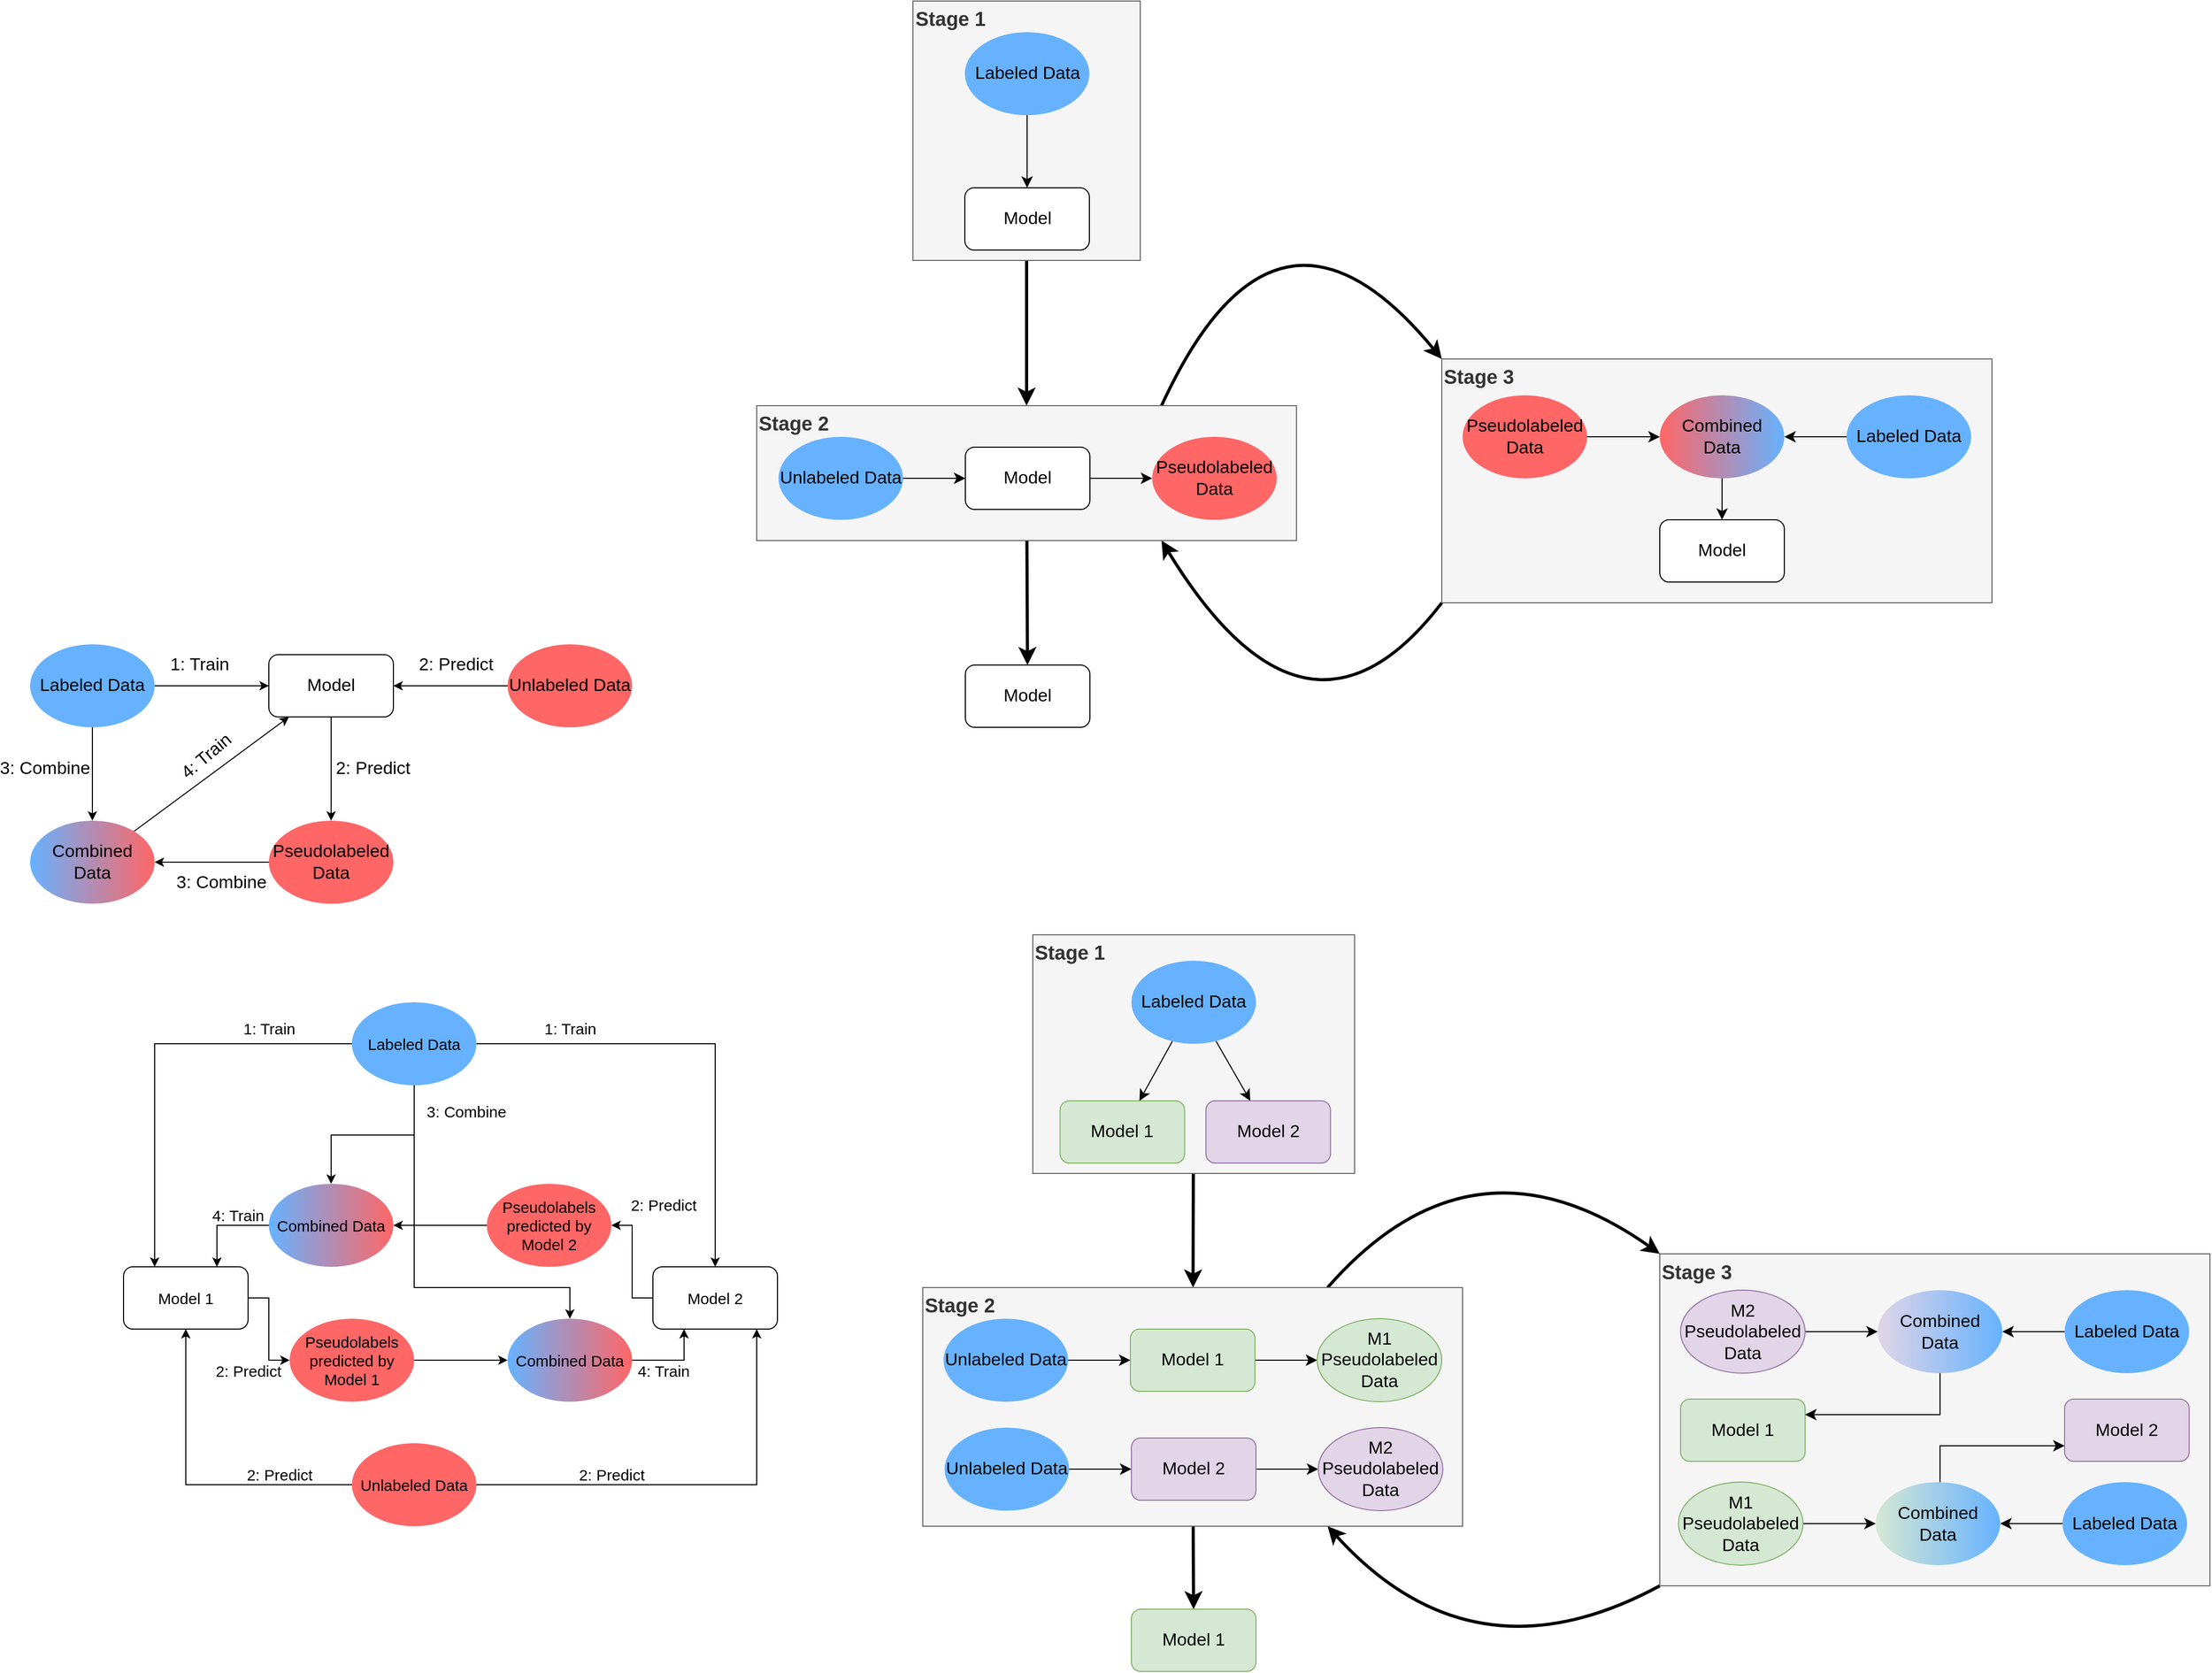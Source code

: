 <mxfile version="24.2.2" type="google">
  <diagram name="Page-1" id="wZglTM9HCwDDL1SL_Teq">
    <mxGraphModel grid="1" page="1" gridSize="10" guides="1" tooltips="1" connect="1" arrows="1" fold="1" pageScale="1" pageWidth="827" pageHeight="1169" math="0" shadow="0">
      <root>
        <mxCell id="0" />
        <mxCell id="1" parent="0" />
        <mxCell id="kZlUlrs9YMxouuJOMNI7-45" style="edgeStyle=none;curved=1;rounded=0;orthogonalLoop=1;jettySize=auto;html=1;exitX=0;exitY=1;exitDx=0;exitDy=0;entryX=0.75;entryY=1;entryDx=0;entryDy=0;fontSize=12;startSize=8;endSize=8;strokeWidth=3;" edge="1" parent="1" source="kZlUlrs9YMxouuJOMNI7-31" target="kZlUlrs9YMxouuJOMNI7-29">
          <mxGeometry relative="1" as="geometry">
            <Array as="points">
              <mxPoint x="1270" y="330" />
            </Array>
          </mxGeometry>
        </mxCell>
        <mxCell id="kZlUlrs9YMxouuJOMNI7-31" value="&lt;font style=&quot;font-size: 19px;&quot;&gt;&lt;b&gt;Stage 3&lt;/b&gt;&lt;/font&gt;" style="rounded=0;whiteSpace=wrap;html=1;fillColor=#f5f5f5;strokeColor=#666666;align=left;verticalAlign=top;fontColor=#333333;" vertex="1" parent="1">
          <mxGeometry x="1400" y="-75" width="530" height="235" as="geometry" />
        </mxCell>
        <mxCell id="kZlUlrs9YMxouuJOMNI7-37" style="edgeStyle=none;curved=1;rounded=0;orthogonalLoop=1;jettySize=auto;html=1;fontSize=12;startSize=8;endSize=8;strokeWidth=3;" edge="1" parent="1" source="kZlUlrs9YMxouuJOMNI7-30" target="kZlUlrs9YMxouuJOMNI7-29">
          <mxGeometry relative="1" as="geometry" />
        </mxCell>
        <mxCell id="kZlUlrs9YMxouuJOMNI7-30" value="&lt;font style=&quot;font-size: 19px;&quot;&gt;&lt;b&gt;Stage 1&lt;/b&gt;&lt;/font&gt;" style="rounded=0;whiteSpace=wrap;html=1;fillColor=#f5f5f5;strokeColor=#666666;align=left;verticalAlign=top;labelPosition=center;verticalLabelPosition=middle;fontColor=#333333;" vertex="1" parent="1">
          <mxGeometry x="890.5" y="-420" width="219" height="250" as="geometry" />
        </mxCell>
        <mxCell id="kZlUlrs9YMxouuJOMNI7-44" style="edgeStyle=none;curved=1;rounded=0;orthogonalLoop=1;jettySize=auto;html=1;exitX=0.75;exitY=0;exitDx=0;exitDy=0;entryX=0;entryY=0;entryDx=0;entryDy=0;fontSize=12;startSize=8;endSize=8;strokeWidth=3;" edge="1" parent="1" source="kZlUlrs9YMxouuJOMNI7-29" target="kZlUlrs9YMxouuJOMNI7-31">
          <mxGeometry relative="1" as="geometry">
            <Array as="points">
              <mxPoint x="1240" y="-270" />
            </Array>
          </mxGeometry>
        </mxCell>
        <mxCell id="kZlUlrs9YMxouuJOMNI7-47" style="edgeStyle=none;curved=1;rounded=0;orthogonalLoop=1;jettySize=auto;html=1;fontSize=12;startSize=8;endSize=8;strokeWidth=3;" edge="1" parent="1" source="kZlUlrs9YMxouuJOMNI7-29" target="kZlUlrs9YMxouuJOMNI7-46">
          <mxGeometry relative="1" as="geometry" />
        </mxCell>
        <mxCell id="kZlUlrs9YMxouuJOMNI7-29" value="&lt;font style=&quot;font-size: 19px;&quot;&gt;Stage 2&lt;/font&gt;" style="rounded=0;whiteSpace=wrap;html=1;fillColor=#f5f5f5;strokeColor=#666666;verticalAlign=top;align=left;fontStyle=1;fontColor=#333333;" vertex="1" parent="1">
          <mxGeometry x="740" y="-30" width="520" height="130" as="geometry" />
        </mxCell>
        <mxCell id="l80Nnk2uLp3bqs57k5p_-6" style="edgeStyle=orthogonalEdgeStyle;rounded=0;orthogonalLoop=1;jettySize=auto;html=1;fontSize=17;fontColor=#000000;" edge="1" parent="1" source="l80Nnk2uLp3bqs57k5p_-1" target="l80Nnk2uLp3bqs57k5p_-3">
          <mxGeometry relative="1" as="geometry" />
        </mxCell>
        <mxCell id="l80Nnk2uLp3bqs57k5p_-7" value="2: Predict" style="edgeLabel;html=1;align=center;verticalAlign=middle;resizable=0;points=[];fontSize=17;fontColor=#000000;labelBackgroundColor=none;" connectable="0" vertex="1" parent="l80Nnk2uLp3bqs57k5p_-6">
          <mxGeometry x="-0.272" y="1" relative="1" as="geometry">
            <mxPoint x="-10" y="-21" as="offset" />
          </mxGeometry>
        </mxCell>
        <mxCell id="l80Nnk2uLp3bqs57k5p_-1" value="Unlabeled Data" style="ellipse;whiteSpace=wrap;html=1;fillColor=#FF6666;fontColor=#000000;strokeColor=none;fontSize=17;" vertex="1" parent="1">
          <mxGeometry x="500" y="200" width="120" height="80" as="geometry" />
        </mxCell>
        <mxCell id="l80Nnk2uLp3bqs57k5p_-4" style="edgeStyle=orthogonalEdgeStyle;rounded=0;orthogonalLoop=1;jettySize=auto;html=1;entryX=0;entryY=0.5;entryDx=0;entryDy=0;fontSize=17;fontColor=#000000;" edge="1" parent="1" source="l80Nnk2uLp3bqs57k5p_-2" target="l80Nnk2uLp3bqs57k5p_-3">
          <mxGeometry relative="1" as="geometry" />
        </mxCell>
        <mxCell id="l80Nnk2uLp3bqs57k5p_-5" value="1: Train" style="edgeLabel;html=1;align=center;verticalAlign=middle;resizable=0;points=[];fontSize=17;fontColor=#000000;labelBackgroundColor=none;" connectable="0" vertex="1" parent="l80Nnk2uLp3bqs57k5p_-4">
          <mxGeometry x="-0.216" y="-1" relative="1" as="geometry">
            <mxPoint y="-21" as="offset" />
          </mxGeometry>
        </mxCell>
        <mxCell id="l80Nnk2uLp3bqs57k5p_-15" style="edgeStyle=orthogonalEdgeStyle;rounded=0;orthogonalLoop=1;jettySize=auto;html=1;fontSize=17;fontColor=#000000;" edge="1" parent="1" source="l80Nnk2uLp3bqs57k5p_-2" target="l80Nnk2uLp3bqs57k5p_-13">
          <mxGeometry relative="1" as="geometry" />
        </mxCell>
        <mxCell id="l80Nnk2uLp3bqs57k5p_-2" value="Labeled Data" style="ellipse;whiteSpace=wrap;html=1;fillColor=#66B2FF;strokeColor=none;fontSize=17;labelBackgroundColor=none;fontColor=#000000;" vertex="1" parent="1">
          <mxGeometry x="40" y="200" width="120" height="80" as="geometry" />
        </mxCell>
        <mxCell id="l80Nnk2uLp3bqs57k5p_-9" style="edgeStyle=orthogonalEdgeStyle;rounded=0;orthogonalLoop=1;jettySize=auto;html=1;fontSize=17;fontColor=#000000;" edge="1" parent="1" source="l80Nnk2uLp3bqs57k5p_-3" target="l80Nnk2uLp3bqs57k5p_-8">
          <mxGeometry relative="1" as="geometry" />
        </mxCell>
        <mxCell id="l80Nnk2uLp3bqs57k5p_-11" value="2: Predict" style="edgeLabel;html=1;align=center;verticalAlign=middle;resizable=0;points=[];fontSize=17;fontColor=#000000;labelBackgroundColor=none;" connectable="0" vertex="1" parent="l80Nnk2uLp3bqs57k5p_-9">
          <mxGeometry x="-0.109" y="3" relative="1" as="geometry">
            <mxPoint x="37" y="5" as="offset" />
          </mxGeometry>
        </mxCell>
        <mxCell id="l80Nnk2uLp3bqs57k5p_-3" value="Model" style="rounded=1;whiteSpace=wrap;html=1;fontSize=17;fontColor=#000000;" vertex="1" parent="1">
          <mxGeometry x="270" y="210" width="120" height="60" as="geometry" />
        </mxCell>
        <mxCell id="l80Nnk2uLp3bqs57k5p_-14" style="edgeStyle=orthogonalEdgeStyle;rounded=0;orthogonalLoop=1;jettySize=auto;html=1;fontSize=17;fontColor=#000000;" edge="1" parent="1" source="l80Nnk2uLp3bqs57k5p_-8" target="l80Nnk2uLp3bqs57k5p_-13">
          <mxGeometry relative="1" as="geometry" />
        </mxCell>
        <mxCell id="l80Nnk2uLp3bqs57k5p_-8" value="Pseudolabeled Data" style="ellipse;whiteSpace=wrap;html=1;fillColor=#FF6666;fontSize=17;strokeColor=none;fontColor=#000000;" vertex="1" parent="1">
          <mxGeometry x="270" y="370" width="120" height="80" as="geometry" />
        </mxCell>
        <mxCell id="l80Nnk2uLp3bqs57k5p_-16" style="rounded=0;orthogonalLoop=1;jettySize=auto;html=1;fontSize=17;fontColor=#000000;" edge="1" parent="1" source="l80Nnk2uLp3bqs57k5p_-13" target="l80Nnk2uLp3bqs57k5p_-3">
          <mxGeometry relative="1" as="geometry" />
        </mxCell>
        <mxCell id="l80Nnk2uLp3bqs57k5p_-13" value="Combined Data" style="ellipse;whiteSpace=wrap;html=1;gradientColor=#FF6666;gradientDirection=east;fillColor=#66B2FF;fontSize=17;strokeColor=none;fontColor=#000000;" vertex="1" parent="1">
          <mxGeometry x="40" y="370" width="120" height="80" as="geometry" />
        </mxCell>
        <mxCell id="l80Nnk2uLp3bqs57k5p_-25" style="edgeStyle=orthogonalEdgeStyle;rounded=0;orthogonalLoop=1;jettySize=auto;html=1;fontColor=#000000;fontSize=15;" edge="1" parent="1" source="l80Nnk2uLp3bqs57k5p_-18" target="l80Nnk2uLp3bqs57k5p_-20">
          <mxGeometry relative="1" as="geometry" />
        </mxCell>
        <mxCell id="l80Nnk2uLp3bqs57k5p_-49" style="edgeStyle=orthogonalEdgeStyle;rounded=0;orthogonalLoop=1;jettySize=auto;html=1;entryX=0.25;entryY=0;entryDx=0;entryDy=0;fontColor=#000000;fontSize=15;" edge="1" parent="1" source="l80Nnk2uLp3bqs57k5p_-18" target="l80Nnk2uLp3bqs57k5p_-19">
          <mxGeometry relative="1" as="geometry" />
        </mxCell>
        <mxCell id="l80Nnk2uLp3bqs57k5p_-50" style="edgeStyle=orthogonalEdgeStyle;rounded=0;orthogonalLoop=1;jettySize=auto;html=1;entryX=0.5;entryY=0;entryDx=0;entryDy=0;fontColor=#000000;fontSize=15;" edge="1" parent="1" source="l80Nnk2uLp3bqs57k5p_-18" target="l80Nnk2uLp3bqs57k5p_-42">
          <mxGeometry relative="1" as="geometry">
            <Array as="points">
              <mxPoint x="410" y="673" />
              <mxPoint x="330" y="673" />
            </Array>
          </mxGeometry>
        </mxCell>
        <mxCell id="l80Nnk2uLp3bqs57k5p_-59" style="edgeStyle=orthogonalEdgeStyle;rounded=0;orthogonalLoop=1;jettySize=auto;html=1;entryX=0.5;entryY=0;entryDx=0;entryDy=0;fontColor=#000000;fontSize=15;" edge="1" parent="1" source="l80Nnk2uLp3bqs57k5p_-18" target="l80Nnk2uLp3bqs57k5p_-41">
          <mxGeometry relative="1" as="geometry">
            <Array as="points">
              <mxPoint x="410" y="820" />
              <mxPoint x="560" y="820" />
            </Array>
          </mxGeometry>
        </mxCell>
        <mxCell id="l80Nnk2uLp3bqs57k5p_-18" value="Labeled Data" style="ellipse;whiteSpace=wrap;html=1;fillColor=#66B2FF;strokeColor=none;fontColor=#000000;fontSize=15;" vertex="1" parent="1">
          <mxGeometry x="350" y="545" width="120" height="80" as="geometry" />
        </mxCell>
        <mxCell id="l80Nnk2uLp3bqs57k5p_-28" style="edgeStyle=orthogonalEdgeStyle;rounded=0;orthogonalLoop=1;jettySize=auto;html=1;entryX=0;entryY=0.5;entryDx=0;entryDy=0;fontColor=#000000;fontSize=15;" edge="1" parent="1" source="l80Nnk2uLp3bqs57k5p_-19" target="l80Nnk2uLp3bqs57k5p_-26">
          <mxGeometry relative="1" as="geometry" />
        </mxCell>
        <mxCell id="l80Nnk2uLp3bqs57k5p_-19" value="Model 1" style="rounded=1;whiteSpace=wrap;html=1;fontColor=#000000;fontSize=15;" vertex="1" parent="1">
          <mxGeometry x="130" y="800" width="120" height="60" as="geometry" />
        </mxCell>
        <mxCell id="l80Nnk2uLp3bqs57k5p_-29" style="edgeStyle=orthogonalEdgeStyle;rounded=0;orthogonalLoop=1;jettySize=auto;html=1;exitX=0;exitY=0.5;exitDx=0;exitDy=0;entryX=1;entryY=0.5;entryDx=0;entryDy=0;fontColor=#000000;fontSize=15;" edge="1" parent="1" source="l80Nnk2uLp3bqs57k5p_-20" target="l80Nnk2uLp3bqs57k5p_-27">
          <mxGeometry relative="1" as="geometry" />
        </mxCell>
        <mxCell id="l80Nnk2uLp3bqs57k5p_-20" value="Model 2" style="rounded=1;whiteSpace=wrap;html=1;fontColor=#000000;fontSize=15;" vertex="1" parent="1">
          <mxGeometry x="640" y="800" width="120" height="60" as="geometry" />
        </mxCell>
        <mxCell id="l80Nnk2uLp3bqs57k5p_-22" style="edgeStyle=orthogonalEdgeStyle;rounded=0;orthogonalLoop=1;jettySize=auto;html=1;fontColor=#000000;fontSize=15;" edge="1" parent="1" source="l80Nnk2uLp3bqs57k5p_-21" target="l80Nnk2uLp3bqs57k5p_-19">
          <mxGeometry relative="1" as="geometry" />
        </mxCell>
        <mxCell id="l80Nnk2uLp3bqs57k5p_-23" style="edgeStyle=orthogonalEdgeStyle;rounded=0;orthogonalLoop=1;jettySize=auto;html=1;fontColor=#000000;fontSize=15;exitX=1;exitY=0.5;exitDx=0;exitDy=0;" edge="1" parent="1" source="l80Nnk2uLp3bqs57k5p_-21" target="l80Nnk2uLp3bqs57k5p_-20">
          <mxGeometry relative="1" as="geometry">
            <Array as="points">
              <mxPoint x="740" y="1010" />
            </Array>
          </mxGeometry>
        </mxCell>
        <mxCell id="l80Nnk2uLp3bqs57k5p_-21" value="Unlabeled Data" style="ellipse;whiteSpace=wrap;html=1;fillColor=#FF6666;fontColor=#000000;strokeColor=none;fontSize=15;" vertex="1" parent="1">
          <mxGeometry x="350" y="970" width="120" height="80" as="geometry" />
        </mxCell>
        <mxCell id="l80Nnk2uLp3bqs57k5p_-46" style="edgeStyle=orthogonalEdgeStyle;rounded=0;orthogonalLoop=1;jettySize=auto;html=1;fontColor=#000000;fontSize=15;" edge="1" parent="1" source="l80Nnk2uLp3bqs57k5p_-26" target="l80Nnk2uLp3bqs57k5p_-41">
          <mxGeometry relative="1" as="geometry" />
        </mxCell>
        <mxCell id="l80Nnk2uLp3bqs57k5p_-26" value="Pseudolabels predicted by Model 1" style="ellipse;whiteSpace=wrap;html=1;gradientColor=none;gradientDirection=east;fillColor=#FF6666;strokeColor=none;fontColor=#000000;fontSize=15;" vertex="1" parent="1">
          <mxGeometry x="290" y="850" width="120" height="80" as="geometry" />
        </mxCell>
        <mxCell id="l80Nnk2uLp3bqs57k5p_-45" style="edgeStyle=orthogonalEdgeStyle;rounded=0;orthogonalLoop=1;jettySize=auto;html=1;entryX=1;entryY=0.5;entryDx=0;entryDy=0;fontColor=#000000;fontSize=15;" edge="1" parent="1" source="l80Nnk2uLp3bqs57k5p_-27" target="l80Nnk2uLp3bqs57k5p_-42">
          <mxGeometry relative="1" as="geometry" />
        </mxCell>
        <mxCell id="l80Nnk2uLp3bqs57k5p_-27" value="Pseudolabels predicted by Model 2" style="ellipse;whiteSpace=wrap;html=1;gradientColor=none;gradientDirection=east;fillColor=#FF6666;strokeColor=none;fontColor=#000000;fontSize=15;" vertex="1" parent="1">
          <mxGeometry x="480" y="720" width="120" height="80" as="geometry" />
        </mxCell>
        <mxCell id="l80Nnk2uLp3bqs57k5p_-34" value="1: Train" style="edgeLabel;html=1;align=center;verticalAlign=middle;resizable=0;points=[];fontColor=#000000;fontSize=15;labelBackgroundColor=none;" connectable="0" vertex="1" parent="1">
          <mxGeometry x="560" y="570" as="geometry" />
        </mxCell>
        <mxCell id="l80Nnk2uLp3bqs57k5p_-35" value="2: Predict" style="edgeLabel;html=1;align=center;verticalAlign=middle;resizable=0;points=[];fontColor=#000000;fontSize=15;labelBackgroundColor=none;" connectable="0" vertex="1" parent="1">
          <mxGeometry x="600" y="1000" as="geometry" />
        </mxCell>
        <mxCell id="l80Nnk2uLp3bqs57k5p_-36" value="2: Predict" style="edgeLabel;html=1;align=center;verticalAlign=middle;resizable=0;points=[];fontColor=#000000;fontSize=15;labelBackgroundColor=none;" connectable="0" vertex="1" parent="1">
          <mxGeometry x="280" y="1000" as="geometry" />
        </mxCell>
        <mxCell id="l80Nnk2uLp3bqs57k5p_-37" value="3: Combine" style="edgeLabel;html=1;align=center;verticalAlign=middle;resizable=0;points=[];fontSize=17;fontColor=#000000;labelBackgroundColor=none;" connectable="0" vertex="1" parent="1">
          <mxGeometry x="220" y="419.998" as="geometry">
            <mxPoint x="4" y="10" as="offset" />
          </mxGeometry>
        </mxCell>
        <mxCell id="l80Nnk2uLp3bqs57k5p_-38" value="3: Combine" style="edgeLabel;html=1;align=center;verticalAlign=middle;resizable=0;points=[];fontSize=17;fontColor=#000000;labelBackgroundColor=none;" connectable="0" vertex="1" parent="1">
          <mxGeometry x="50" y="309.998" as="geometry">
            <mxPoint x="4" y="10" as="offset" />
          </mxGeometry>
        </mxCell>
        <mxCell id="l80Nnk2uLp3bqs57k5p_-40" value="4: Train" style="edgeLabel;html=1;align=center;verticalAlign=middle;resizable=0;points=[];fontSize=17;rotation=-40;fontColor=#000000;labelBackgroundColor=none;" connectable="0" vertex="1" parent="1">
          <mxGeometry x="219.998" y="300" as="geometry">
            <mxPoint x="-13" as="offset" />
          </mxGeometry>
        </mxCell>
        <mxCell id="l80Nnk2uLp3bqs57k5p_-47" style="edgeStyle=orthogonalEdgeStyle;rounded=0;orthogonalLoop=1;jettySize=auto;html=1;entryX=0.25;entryY=1;entryDx=0;entryDy=0;fontColor=#000000;fontSize=15;" edge="1" parent="1" source="l80Nnk2uLp3bqs57k5p_-41" target="l80Nnk2uLp3bqs57k5p_-20">
          <mxGeometry relative="1" as="geometry" />
        </mxCell>
        <mxCell id="l80Nnk2uLp3bqs57k5p_-41" value="Combined Data" style="ellipse;whiteSpace=wrap;html=1;gradientColor=#FF6666;gradientDirection=east;fillColor=#66B2FF;fontSize=15;strokeColor=none;fontColor=#000000;" vertex="1" parent="1">
          <mxGeometry x="500" y="850" width="120" height="80" as="geometry" />
        </mxCell>
        <mxCell id="l80Nnk2uLp3bqs57k5p_-43" style="edgeStyle=orthogonalEdgeStyle;rounded=0;orthogonalLoop=1;jettySize=auto;html=1;entryX=0.75;entryY=0;entryDx=0;entryDy=0;fontColor=#000000;fontSize=15;" edge="1" parent="1" source="l80Nnk2uLp3bqs57k5p_-42" target="l80Nnk2uLp3bqs57k5p_-19">
          <mxGeometry relative="1" as="geometry" />
        </mxCell>
        <mxCell id="l80Nnk2uLp3bqs57k5p_-42" value="Combined Data" style="ellipse;whiteSpace=wrap;html=1;gradientColor=#FF6666;gradientDirection=east;fillColor=#66B2FF;fontSize=15;strokeColor=none;fontColor=#000000;" vertex="1" parent="1">
          <mxGeometry x="270" y="720" width="120" height="80" as="geometry" />
        </mxCell>
        <mxCell id="l80Nnk2uLp3bqs57k5p_-52" value="1: Train" style="edgeLabel;html=1;align=center;verticalAlign=middle;resizable=0;points=[];fontColor=#000000;fontSize=15;labelBackgroundColor=none;" connectable="0" vertex="1" parent="1">
          <mxGeometry x="270" y="570" as="geometry" />
        </mxCell>
        <mxCell id="l80Nnk2uLp3bqs57k5p_-54" value="2: Predict" style="edgeLabel;html=1;align=center;verticalAlign=middle;resizable=0;points=[];fontColor=#000000;fontSize=15;labelBackgroundColor=none;" connectable="0" vertex="1" parent="1">
          <mxGeometry x="650" y="740" as="geometry" />
        </mxCell>
        <mxCell id="l80Nnk2uLp3bqs57k5p_-55" value="2: Predict" style="edgeLabel;html=1;align=center;verticalAlign=middle;resizable=0;points=[];fontColor=#000000;fontSize=15;labelBackgroundColor=none;" connectable="0" vertex="1" parent="1">
          <mxGeometry x="250" y="900" as="geometry" />
        </mxCell>
        <mxCell id="l80Nnk2uLp3bqs57k5p_-58" value="3: Combine" style="edgeLabel;html=1;align=center;verticalAlign=middle;resizable=0;points=[];fontColor=#000000;fontSize=15;labelBackgroundColor=none;" connectable="0" vertex="1" parent="1">
          <mxGeometry x="460" y="650" as="geometry" />
        </mxCell>
        <mxCell id="l80Nnk2uLp3bqs57k5p_-60" value="4: Train" style="edgeLabel;html=1;align=center;verticalAlign=middle;resizable=0;points=[];fontColor=#000000;fontSize=15;labelBackgroundColor=none;" connectable="0" vertex="1" parent="1">
          <mxGeometry x="240" y="750" as="geometry" />
        </mxCell>
        <mxCell id="l80Nnk2uLp3bqs57k5p_-62" value="4: Train" style="edgeLabel;html=1;align=center;verticalAlign=middle;resizable=0;points=[];fontColor=#000000;fontSize=15;labelBackgroundColor=none;" connectable="0" vertex="1" parent="1">
          <mxGeometry x="650" y="900" as="geometry" />
        </mxCell>
        <mxCell id="kZlUlrs9YMxouuJOMNI7-1" value="Model" style="rounded=1;whiteSpace=wrap;html=1;fontSize=17;fontColor=#000000;" vertex="1" parent="1">
          <mxGeometry x="1610" y="80" width="120" height="60" as="geometry" />
        </mxCell>
        <mxCell id="kZlUlrs9YMxouuJOMNI7-14" style="edgeStyle=none;curved=1;rounded=0;orthogonalLoop=1;jettySize=auto;html=1;fontSize=12;startSize=8;endSize=8;" edge="1" parent="1" source="kZlUlrs9YMxouuJOMNI7-4" target="kZlUlrs9YMxouuJOMNI7-7">
          <mxGeometry relative="1" as="geometry" />
        </mxCell>
        <mxCell id="kZlUlrs9YMxouuJOMNI7-4" value="Labeled Data" style="ellipse;whiteSpace=wrap;html=1;fillColor=#66B2FF;strokeColor=none;fontSize=17;labelBackgroundColor=none;fontColor=#000000;" vertex="1" parent="1">
          <mxGeometry x="1790" y="-40" width="120" height="80" as="geometry" />
        </mxCell>
        <mxCell id="kZlUlrs9YMxouuJOMNI7-17" style="edgeStyle=none;curved=1;rounded=0;orthogonalLoop=1;jettySize=auto;html=1;fontSize=12;startSize=8;endSize=8;" edge="1" parent="1" source="kZlUlrs9YMxouuJOMNI7-6" target="kZlUlrs9YMxouuJOMNI7-16">
          <mxGeometry relative="1" as="geometry" />
        </mxCell>
        <mxCell id="kZlUlrs9YMxouuJOMNI7-6" value="Unlabeled Data" style="ellipse;whiteSpace=wrap;html=1;fillColor=#66B2FF;fontColor=#000000;strokeColor=none;fontSize=17;" vertex="1" parent="1">
          <mxGeometry x="761" width="120" height="80" as="geometry" />
        </mxCell>
        <mxCell id="kZlUlrs9YMxouuJOMNI7-15" style="edgeStyle=none;curved=1;rounded=0;orthogonalLoop=1;jettySize=auto;html=1;fontSize=12;startSize=8;endSize=8;" edge="1" parent="1" source="kZlUlrs9YMxouuJOMNI7-7" target="kZlUlrs9YMxouuJOMNI7-1">
          <mxGeometry relative="1" as="geometry" />
        </mxCell>
        <mxCell id="kZlUlrs9YMxouuJOMNI7-7" value="Combined Data" style="ellipse;whiteSpace=wrap;html=1;gradientColor=#FF6666;gradientDirection=west;fillColor=#66B2FF;fontSize=17;strokeColor=none;fontColor=#000000;" vertex="1" parent="1">
          <mxGeometry x="1610" y="-40" width="120" height="80" as="geometry" />
        </mxCell>
        <mxCell id="kZlUlrs9YMxouuJOMNI7-13" style="edgeStyle=none;curved=1;rounded=0;orthogonalLoop=1;jettySize=auto;html=1;fontSize=12;startSize=8;endSize=8;" edge="1" parent="1" source="kZlUlrs9YMxouuJOMNI7-12" target="kZlUlrs9YMxouuJOMNI7-7">
          <mxGeometry relative="1" as="geometry" />
        </mxCell>
        <mxCell id="kZlUlrs9YMxouuJOMNI7-12" value="Pseudolabeled Data" style="ellipse;whiteSpace=wrap;html=1;fillColor=#FF6666;fontSize=17;strokeColor=none;fontColor=#000000;" vertex="1" parent="1">
          <mxGeometry x="1420" y="-40" width="120" height="80" as="geometry" />
        </mxCell>
        <mxCell id="kZlUlrs9YMxouuJOMNI7-19" style="edgeStyle=none;curved=1;rounded=0;orthogonalLoop=1;jettySize=auto;html=1;fontSize=12;startSize=8;endSize=8;" edge="1" parent="1" source="kZlUlrs9YMxouuJOMNI7-16" target="kZlUlrs9YMxouuJOMNI7-18">
          <mxGeometry relative="1" as="geometry" />
        </mxCell>
        <mxCell id="kZlUlrs9YMxouuJOMNI7-16" value="Model" style="rounded=1;whiteSpace=wrap;html=1;fontSize=17;fontColor=#000000;" vertex="1" parent="1">
          <mxGeometry x="941" y="10" width="120" height="60" as="geometry" />
        </mxCell>
        <mxCell id="kZlUlrs9YMxouuJOMNI7-18" value="Pseudolabeled Data" style="ellipse;whiteSpace=wrap;html=1;fillColor=#FF6666;fontSize=17;strokeColor=none;fontColor=#000000;" vertex="1" parent="1">
          <mxGeometry x="1121" width="120" height="80" as="geometry" />
        </mxCell>
        <mxCell id="kZlUlrs9YMxouuJOMNI7-20" value="Model" style="rounded=1;whiteSpace=wrap;html=1;fontSize=17;fontColor=#000000;" vertex="1" parent="1">
          <mxGeometry x="940.5" y="-240" width="120" height="60" as="geometry" />
        </mxCell>
        <mxCell id="kZlUlrs9YMxouuJOMNI7-27" style="edgeStyle=none;curved=1;rounded=0;orthogonalLoop=1;jettySize=auto;html=1;fontSize=12;startSize=8;endSize=8;" edge="1" parent="1" source="kZlUlrs9YMxouuJOMNI7-22" target="kZlUlrs9YMxouuJOMNI7-20">
          <mxGeometry relative="1" as="geometry" />
        </mxCell>
        <mxCell id="kZlUlrs9YMxouuJOMNI7-22" value="Labeled Data" style="ellipse;whiteSpace=wrap;html=1;fillColor=#66B2FF;strokeColor=none;fontSize=17;labelBackgroundColor=none;fontColor=#000000;" vertex="1" parent="1">
          <mxGeometry x="940.5" y="-390" width="120" height="80" as="geometry" />
        </mxCell>
        <mxCell id="kZlUlrs9YMxouuJOMNI7-46" value="Model" style="rounded=1;whiteSpace=wrap;html=1;fontSize=17;fontColor=#000000;" vertex="1" parent="1">
          <mxGeometry x="941" y="220" width="120" height="60" as="geometry" />
        </mxCell>
        <mxCell id="kZlUlrs9YMxouuJOMNI7-48" style="edgeStyle=none;curved=1;rounded=0;orthogonalLoop=1;jettySize=auto;html=1;exitX=0;exitY=1;exitDx=0;exitDy=0;entryX=0.75;entryY=1;entryDx=0;entryDy=0;fontSize=12;startSize=8;endSize=8;strokeWidth=3;" edge="1" parent="1" source="kZlUlrs9YMxouuJOMNI7-49" target="kZlUlrs9YMxouuJOMNI7-54">
          <mxGeometry relative="1" as="geometry">
            <Array as="points">
              <mxPoint x="1430" y="1205" />
            </Array>
          </mxGeometry>
        </mxCell>
        <mxCell id="kZlUlrs9YMxouuJOMNI7-49" value="&lt;font style=&quot;font-size: 19px;&quot;&gt;&lt;b&gt;Stage 3&lt;/b&gt;&lt;/font&gt;" style="rounded=0;whiteSpace=wrap;html=1;fillColor=#f5f5f5;strokeColor=#666666;align=left;verticalAlign=top;fontColor=#333333;" vertex="1" parent="1">
          <mxGeometry x="1610" y="787.5" width="530" height="320" as="geometry" />
        </mxCell>
        <mxCell id="kZlUlrs9YMxouuJOMNI7-50" style="edgeStyle=none;curved=1;rounded=0;orthogonalLoop=1;jettySize=auto;html=1;fontSize=12;startSize=8;endSize=8;strokeWidth=3;" edge="1" parent="1" source="kZlUlrs9YMxouuJOMNI7-51" target="kZlUlrs9YMxouuJOMNI7-54">
          <mxGeometry relative="1" as="geometry" />
        </mxCell>
        <mxCell id="kZlUlrs9YMxouuJOMNI7-51" value="&lt;font style=&quot;font-size: 19px;&quot;&gt;&lt;b&gt;Stage 1&lt;/b&gt;&lt;/font&gt;" style="rounded=0;whiteSpace=wrap;html=1;fillColor=#f5f5f5;strokeColor=#666666;align=left;verticalAlign=top;labelPosition=center;verticalLabelPosition=middle;fontColor=#333333;" vertex="1" parent="1">
          <mxGeometry x="1006" y="480" width="310" height="230" as="geometry" />
        </mxCell>
        <mxCell id="kZlUlrs9YMxouuJOMNI7-52" style="edgeStyle=none;curved=1;rounded=0;orthogonalLoop=1;jettySize=auto;html=1;exitX=0.75;exitY=0;exitDx=0;exitDy=0;entryX=0;entryY=0;entryDx=0;entryDy=0;fontSize=12;startSize=8;endSize=8;strokeWidth=3;" edge="1" parent="1" source="kZlUlrs9YMxouuJOMNI7-54" target="kZlUlrs9YMxouuJOMNI7-49">
          <mxGeometry relative="1" as="geometry">
            <Array as="points">
              <mxPoint x="1430" y="660" />
            </Array>
          </mxGeometry>
        </mxCell>
        <mxCell id="kZlUlrs9YMxouuJOMNI7-53" style="edgeStyle=none;curved=1;rounded=0;orthogonalLoop=1;jettySize=auto;html=1;fontSize=12;startSize=8;endSize=8;strokeWidth=3;" edge="1" parent="1" source="kZlUlrs9YMxouuJOMNI7-54" target="kZlUlrs9YMxouuJOMNI7-70">
          <mxGeometry relative="1" as="geometry" />
        </mxCell>
        <mxCell id="kZlUlrs9YMxouuJOMNI7-54" value="&lt;font style=&quot;font-size: 19px;&quot;&gt;Stage 2&lt;/font&gt;" style="rounded=0;whiteSpace=wrap;html=1;fillColor=#f5f5f5;strokeColor=#666666;verticalAlign=top;align=left;fontStyle=1;fontColor=#333333;" vertex="1" parent="1">
          <mxGeometry x="900" y="820" width="520" height="230" as="geometry" />
        </mxCell>
        <mxCell id="kZlUlrs9YMxouuJOMNI7-55" value="Model 1" style="rounded=1;whiteSpace=wrap;html=1;fontSize=17;fillColor=#d5e8d4;strokeColor=#82b366;" vertex="1" parent="1">
          <mxGeometry x="1630" y="927.5" width="120" height="60" as="geometry" />
        </mxCell>
        <mxCell id="kZlUlrs9YMxouuJOMNI7-56" style="edgeStyle=none;curved=1;rounded=0;orthogonalLoop=1;jettySize=auto;html=1;fontSize=12;startSize=8;endSize=8;" edge="1" parent="1" source="kZlUlrs9YMxouuJOMNI7-57" target="kZlUlrs9YMxouuJOMNI7-61">
          <mxGeometry relative="1" as="geometry" />
        </mxCell>
        <mxCell id="kZlUlrs9YMxouuJOMNI7-57" value="Labeled Data" style="ellipse;whiteSpace=wrap;html=1;fillColor=#66B2FF;strokeColor=none;fontSize=17;labelBackgroundColor=none;fontColor=#000000;" vertex="1" parent="1">
          <mxGeometry x="2000" y="822.5" width="120" height="80" as="geometry" />
        </mxCell>
        <mxCell id="kZlUlrs9YMxouuJOMNI7-58" style="edgeStyle=none;curved=1;rounded=0;orthogonalLoop=1;jettySize=auto;html=1;fontSize=12;startSize=8;endSize=8;" edge="1" parent="1" source="kZlUlrs9YMxouuJOMNI7-59" target="kZlUlrs9YMxouuJOMNI7-65">
          <mxGeometry relative="1" as="geometry" />
        </mxCell>
        <mxCell id="kZlUlrs9YMxouuJOMNI7-59" value="Unlabeled Data" style="ellipse;whiteSpace=wrap;html=1;fillColor=#66B2FF;fontColor=#000000;strokeColor=none;fontSize=17;" vertex="1" parent="1">
          <mxGeometry x="920" y="850" width="120" height="80" as="geometry" />
        </mxCell>
        <mxCell id="kZlUlrs9YMxouuJOMNI7-89" style="edgeStyle=orthogonalEdgeStyle;rounded=0;orthogonalLoop=1;jettySize=auto;html=1;entryX=1;entryY=0.25;entryDx=0;entryDy=0;fontSize=12;startSize=8;endSize=8;" edge="1" parent="1" source="kZlUlrs9YMxouuJOMNI7-61" target="kZlUlrs9YMxouuJOMNI7-55">
          <mxGeometry relative="1" as="geometry">
            <Array as="points">
              <mxPoint x="1880" y="942.5" />
            </Array>
          </mxGeometry>
        </mxCell>
        <mxCell id="kZlUlrs9YMxouuJOMNI7-61" value="Combined Data" style="ellipse;whiteSpace=wrap;html=1;gradientColor=#E1D5E7;gradientDirection=west;fillColor=#66B2FF;fontSize=17;strokeColor=none;fontColor=#000000;" vertex="1" parent="1">
          <mxGeometry x="1820" y="822.5" width="120" height="80" as="geometry" />
        </mxCell>
        <mxCell id="kZlUlrs9YMxouuJOMNI7-62" style="edgeStyle=none;curved=1;rounded=0;orthogonalLoop=1;jettySize=auto;html=1;fontSize=12;startSize=8;endSize=8;" edge="1" parent="1" source="kZlUlrs9YMxouuJOMNI7-63" target="kZlUlrs9YMxouuJOMNI7-61">
          <mxGeometry relative="1" as="geometry" />
        </mxCell>
        <mxCell id="kZlUlrs9YMxouuJOMNI7-63" value="M2 Pseudolabeled Data" style="ellipse;whiteSpace=wrap;html=1;fillColor=#E1D5E7;fontSize=17;strokeColor=#9673a6;" vertex="1" parent="1">
          <mxGeometry x="1630" y="822.5" width="120" height="80" as="geometry" />
        </mxCell>
        <mxCell id="kZlUlrs9YMxouuJOMNI7-64" style="edgeStyle=none;curved=1;rounded=0;orthogonalLoop=1;jettySize=auto;html=1;fontSize=12;startSize=8;endSize=8;" edge="1" parent="1" source="kZlUlrs9YMxouuJOMNI7-65" target="kZlUlrs9YMxouuJOMNI7-66">
          <mxGeometry relative="1" as="geometry" />
        </mxCell>
        <mxCell id="kZlUlrs9YMxouuJOMNI7-65" value="Model 1" style="rounded=1;whiteSpace=wrap;html=1;fontSize=17;fillColor=#d5e8d4;strokeColor=#82b366;" vertex="1" parent="1">
          <mxGeometry x="1100" y="860" width="120" height="60" as="geometry" />
        </mxCell>
        <mxCell id="kZlUlrs9YMxouuJOMNI7-66" value="M1 Pseudolabeled Data" style="ellipse;whiteSpace=wrap;html=1;fillColor=#d5e8d4;fontSize=17;strokeColor=#82b366;" vertex="1" parent="1">
          <mxGeometry x="1280" y="850" width="120" height="80" as="geometry" />
        </mxCell>
        <mxCell id="kZlUlrs9YMxouuJOMNI7-67" value="Model 1" style="rounded=1;whiteSpace=wrap;html=1;fontSize=17;fillColor=#d5e8d4;strokeColor=#82b366;" vertex="1" parent="1">
          <mxGeometry x="1032.25" y="640" width="120" height="60" as="geometry" />
        </mxCell>
        <mxCell id="kZlUlrs9YMxouuJOMNI7-68" style="edgeStyle=none;curved=1;rounded=0;orthogonalLoop=1;jettySize=auto;html=1;fontSize=12;startSize=8;endSize=8;" edge="1" parent="1" source="kZlUlrs9YMxouuJOMNI7-69" target="kZlUlrs9YMxouuJOMNI7-67">
          <mxGeometry relative="1" as="geometry" />
        </mxCell>
        <mxCell id="kZlUlrs9YMxouuJOMNI7-74" style="edgeStyle=none;curved=1;rounded=0;orthogonalLoop=1;jettySize=auto;html=1;fontSize=12;startSize=8;endSize=8;" edge="1" parent="1" source="kZlUlrs9YMxouuJOMNI7-69" target="kZlUlrs9YMxouuJOMNI7-71">
          <mxGeometry relative="1" as="geometry" />
        </mxCell>
        <mxCell id="kZlUlrs9YMxouuJOMNI7-69" value="Labeled Data" style="ellipse;whiteSpace=wrap;html=1;fillColor=#66B2FF;strokeColor=none;fontSize=17;labelBackgroundColor=none;fontColor=#000000;" vertex="1" parent="1">
          <mxGeometry x="1101" y="505" width="120" height="80" as="geometry" />
        </mxCell>
        <mxCell id="kZlUlrs9YMxouuJOMNI7-70" value="Model 1" style="rounded=1;whiteSpace=wrap;html=1;fontSize=17;fillColor=#d5e8d4;strokeColor=#82b366;" vertex="1" parent="1">
          <mxGeometry x="1101" y="1130" width="120" height="60" as="geometry" />
        </mxCell>
        <mxCell id="kZlUlrs9YMxouuJOMNI7-71" value="Model 2" style="rounded=1;whiteSpace=wrap;html=1;fontSize=17;fillColor=#e1d5e7;strokeColor=#9673a6;" vertex="1" parent="1">
          <mxGeometry x="1172.75" y="640" width="120" height="60" as="geometry" />
        </mxCell>
        <mxCell id="kZlUlrs9YMxouuJOMNI7-78" style="edgeStyle=none;curved=1;rounded=0;orthogonalLoop=1;jettySize=auto;html=1;fontSize=12;startSize=8;endSize=8;" edge="1" parent="1" source="kZlUlrs9YMxouuJOMNI7-75" target="kZlUlrs9YMxouuJOMNI7-76">
          <mxGeometry relative="1" as="geometry" />
        </mxCell>
        <mxCell id="kZlUlrs9YMxouuJOMNI7-75" value="Unlabeled Data" style="ellipse;whiteSpace=wrap;html=1;fillColor=#66B2FF;fontColor=#000000;strokeColor=none;fontSize=17;" vertex="1" parent="1">
          <mxGeometry x="921" y="955" width="120" height="80" as="geometry" />
        </mxCell>
        <mxCell id="kZlUlrs9YMxouuJOMNI7-79" style="edgeStyle=none;curved=1;rounded=0;orthogonalLoop=1;jettySize=auto;html=1;fontSize=12;startSize=8;endSize=8;" edge="1" parent="1" source="kZlUlrs9YMxouuJOMNI7-76" target="kZlUlrs9YMxouuJOMNI7-77">
          <mxGeometry relative="1" as="geometry" />
        </mxCell>
        <mxCell id="kZlUlrs9YMxouuJOMNI7-76" value="Model 2" style="rounded=1;whiteSpace=wrap;html=1;fontSize=17;fillColor=#e1d5e7;strokeColor=#9673a6;" vertex="1" parent="1">
          <mxGeometry x="1101" y="965" width="120" height="60" as="geometry" />
        </mxCell>
        <mxCell id="kZlUlrs9YMxouuJOMNI7-77" value="M2 Pseudolabeled Data" style="ellipse;whiteSpace=wrap;html=1;fillColor=#e1d5e7;fontSize=17;strokeColor=#9673a6;" vertex="1" parent="1">
          <mxGeometry x="1281" y="955" width="120" height="80" as="geometry" />
        </mxCell>
        <mxCell id="kZlUlrs9YMxouuJOMNI7-80" value="Model 2" style="rounded=1;whiteSpace=wrap;html=1;fontSize=17;fillColor=#e1d5e7;strokeColor=#9673a6;" vertex="1" parent="1">
          <mxGeometry x="2000" y="927.5" width="120" height="60" as="geometry" />
        </mxCell>
        <mxCell id="kZlUlrs9YMxouuJOMNI7-85" style="edgeStyle=none;curved=1;rounded=0;orthogonalLoop=1;jettySize=auto;html=1;fontSize=12;startSize=8;endSize=8;" edge="1" parent="1" source="kZlUlrs9YMxouuJOMNI7-81" target="kZlUlrs9YMxouuJOMNI7-82">
          <mxGeometry relative="1" as="geometry" />
        </mxCell>
        <mxCell id="kZlUlrs9YMxouuJOMNI7-81" value="Labeled Data" style="ellipse;whiteSpace=wrap;html=1;fillColor=#66B2FF;strokeColor=none;fontSize=17;labelBackgroundColor=none;fontColor=#000000;" vertex="1" parent="1">
          <mxGeometry x="1998" y="1007.5" width="120" height="80" as="geometry" />
        </mxCell>
        <mxCell id="kZlUlrs9YMxouuJOMNI7-88" style="edgeStyle=orthogonalEdgeStyle;rounded=0;orthogonalLoop=1;jettySize=auto;html=1;entryX=0;entryY=0.75;entryDx=0;entryDy=0;fontSize=12;startSize=8;endSize=8;" edge="1" parent="1" source="kZlUlrs9YMxouuJOMNI7-82" target="kZlUlrs9YMxouuJOMNI7-80">
          <mxGeometry relative="1" as="geometry">
            <Array as="points">
              <mxPoint x="1880" y="972.5" />
            </Array>
          </mxGeometry>
        </mxCell>
        <mxCell id="kZlUlrs9YMxouuJOMNI7-82" value="Combined Data" style="ellipse;whiteSpace=wrap;html=1;gradientColor=#D5E8D4;gradientDirection=west;fillColor=#66B2FF;fontSize=17;strokeColor=none;fontColor=#000000;" vertex="1" parent="1">
          <mxGeometry x="1818" y="1007.5" width="120" height="80" as="geometry" />
        </mxCell>
        <mxCell id="kZlUlrs9YMxouuJOMNI7-84" style="edgeStyle=none;curved=1;rounded=0;orthogonalLoop=1;jettySize=auto;html=1;fontSize=12;startSize=8;endSize=8;" edge="1" parent="1" source="kZlUlrs9YMxouuJOMNI7-83" target="kZlUlrs9YMxouuJOMNI7-82">
          <mxGeometry relative="1" as="geometry" />
        </mxCell>
        <mxCell id="kZlUlrs9YMxouuJOMNI7-83" value="M1 Pseudolabeled Data" style="ellipse;whiteSpace=wrap;html=1;fillColor=#D5E8D4;fontSize=17;strokeColor=#82b366;" vertex="1" parent="1">
          <mxGeometry x="1628" y="1007.5" width="120" height="80" as="geometry" />
        </mxCell>
      </root>
    </mxGraphModel>
  </diagram>
</mxfile>
